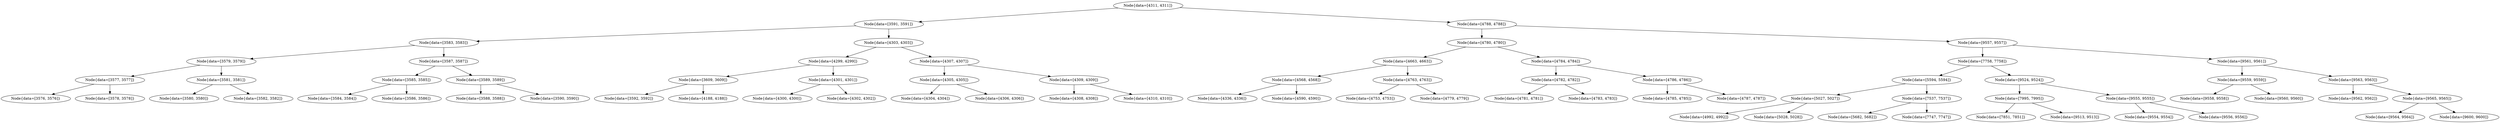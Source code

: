 digraph G{
271249851 [label="Node{data=[4311, 4311]}"]
271249851 -> 2038405091
2038405091 [label="Node{data=[3591, 3591]}"]
2038405091 -> 1456299382
1456299382 [label="Node{data=[3583, 3583]}"]
1456299382 -> 2009932635
2009932635 [label="Node{data=[3579, 3579]}"]
2009932635 -> 808297264
808297264 [label="Node{data=[3577, 3577]}"]
808297264 -> 896068185
896068185 [label="Node{data=[3576, 3576]}"]
808297264 -> 166868847
166868847 [label="Node{data=[3578, 3578]}"]
2009932635 -> 389749489
389749489 [label="Node{data=[3581, 3581]}"]
389749489 -> 1246891781
1246891781 [label="Node{data=[3580, 3580]}"]
389749489 -> 949624372
949624372 [label="Node{data=[3582, 3582]}"]
1456299382 -> 541789959
541789959 [label="Node{data=[3587, 3587]}"]
541789959 -> 1869116781
1869116781 [label="Node{data=[3585, 3585]}"]
1869116781 -> 899179938
899179938 [label="Node{data=[3584, 3584]}"]
1869116781 -> 1570485915
1570485915 [label="Node{data=[3586, 3586]}"]
541789959 -> 634435864
634435864 [label="Node{data=[3589, 3589]}"]
634435864 -> 163537874
163537874 [label="Node{data=[3588, 3588]}"]
634435864 -> 2147267122
2147267122 [label="Node{data=[3590, 3590]}"]
2038405091 -> 2136210488
2136210488 [label="Node{data=[4303, 4303]}"]
2136210488 -> 1609269939
1609269939 [label="Node{data=[4299, 4299]}"]
1609269939 -> 758700911
758700911 [label="Node{data=[3609, 3609]}"]
758700911 -> 936350168
936350168 [label="Node{data=[3592, 3592]}"]
758700911 -> 1461520677
1461520677 [label="Node{data=[4188, 4188]}"]
1609269939 -> 1424029551
1424029551 [label="Node{data=[4301, 4301]}"]
1424029551 -> 1072213311
1072213311 [label="Node{data=[4300, 4300]}"]
1424029551 -> 1952627275
1952627275 [label="Node{data=[4302, 4302]}"]
2136210488 -> 1258934723
1258934723 [label="Node{data=[4307, 4307]}"]
1258934723 -> 411114562
411114562 [label="Node{data=[4305, 4305]}"]
411114562 -> 1652214584
1652214584 [label="Node{data=[4304, 4304]}"]
411114562 -> 53188062
53188062 [label="Node{data=[4306, 4306]}"]
1258934723 -> 103402417
103402417 [label="Node{data=[4309, 4309]}"]
103402417 -> 375039034
375039034 [label="Node{data=[4308, 4308]}"]
103402417 -> 583896770
583896770 [label="Node{data=[4310, 4310]}"]
271249851 -> 2107079200
2107079200 [label="Node{data=[4788, 4788]}"]
2107079200 -> 900416096
900416096 [label="Node{data=[4780, 4780]}"]
900416096 -> 1980976027
1980976027 [label="Node{data=[4663, 4663]}"]
1980976027 -> 946237445
946237445 [label="Node{data=[4568, 4568]}"]
946237445 -> 2129021779
2129021779 [label="Node{data=[4336, 4336]}"]
946237445 -> 288468653
288468653 [label="Node{data=[4590, 4590]}"]
1980976027 -> 2098356355
2098356355 [label="Node{data=[4763, 4763]}"]
2098356355 -> 1996472700
1996472700 [label="Node{data=[4753, 4753]}"]
2098356355 -> 982495267
982495267 [label="Node{data=[4779, 4779]}"]
900416096 -> 651638041
651638041 [label="Node{data=[4784, 4784]}"]
651638041 -> 1219452728
1219452728 [label="Node{data=[4782, 4782]}"]
1219452728 -> 1079214960
1079214960 [label="Node{data=[4781, 4781]}"]
1219452728 -> 119156209
119156209 [label="Node{data=[4783, 4783]}"]
651638041 -> 419082230
419082230 [label="Node{data=[4786, 4786]}"]
419082230 -> 715027790
715027790 [label="Node{data=[4785, 4785]}"]
419082230 -> 1980377966
1980377966 [label="Node{data=[4787, 4787]}"]
2107079200 -> 548009467
548009467 [label="Node{data=[9557, 9557]}"]
548009467 -> 1835105031
1835105031 [label="Node{data=[7758, 7758]}"]
1835105031 -> 873224160
873224160 [label="Node{data=[5594, 5594]}"]
873224160 -> 326781780
326781780 [label="Node{data=[5027, 5027]}"]
326781780 -> 2090037997
2090037997 [label="Node{data=[4992, 4992]}"]
326781780 -> 449611579
449611579 [label="Node{data=[5028, 5028]}"]
873224160 -> 1286172885
1286172885 [label="Node{data=[7537, 7537]}"]
1286172885 -> 231256831
231256831 [label="Node{data=[5682, 5682]}"]
1286172885 -> 1781247409
1781247409 [label="Node{data=[7747, 7747]}"]
1835105031 -> 337648272
337648272 [label="Node{data=[9524, 9524]}"]
337648272 -> 319352601
319352601 [label="Node{data=[7995, 7995]}"]
319352601 -> 1528821965
1528821965 [label="Node{data=[7851, 7851]}"]
319352601 -> 1827573818
1827573818 [label="Node{data=[9513, 9513]}"]
337648272 -> 2014241709
2014241709 [label="Node{data=[9555, 9555]}"]
2014241709 -> 740993938
740993938 [label="Node{data=[9554, 9554]}"]
2014241709 -> 139982666
139982666 [label="Node{data=[9556, 9556]}"]
548009467 -> 278976826
278976826 [label="Node{data=[9561, 9561]}"]
278976826 -> 524047112
524047112 [label="Node{data=[9559, 9559]}"]
524047112 -> 1723014470
1723014470 [label="Node{data=[9558, 9558]}"]
524047112 -> 1374243709
1374243709 [label="Node{data=[9560, 9560]}"]
278976826 -> 1192632691
1192632691 [label="Node{data=[9563, 9563]}"]
1192632691 -> 978292362
978292362 [label="Node{data=[9562, 9562]}"]
1192632691 -> 1147731368
1147731368 [label="Node{data=[9565, 9565]}"]
1147731368 -> 1606542587
1606542587 [label="Node{data=[9564, 9564]}"]
1147731368 -> 699026377
699026377 [label="Node{data=[9600, 9600]}"]
}